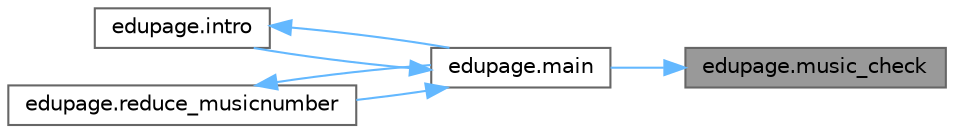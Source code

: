 digraph "edupage.music_check"
{
 // LATEX_PDF_SIZE
  bgcolor="transparent";
  edge [fontname=Helvetica,fontsize=10,labelfontname=Helvetica,labelfontsize=10];
  node [fontname=Helvetica,fontsize=10,shape=box,height=0.2,width=0.4];
  rankdir="RL";
  Node1 [label="edupage.music_check",height=0.2,width=0.4,color="gray40", fillcolor="grey60", style="filled", fontcolor="black",tooltip=" "];
  Node1 -> Node2 [dir="back",color="steelblue1",style="solid"];
  Node2 [label="edupage.main",height=0.2,width=0.4,color="grey40", fillcolor="white", style="filled",URL="$d0/d52/namespaceedupage.html#a187508ee0d9f19d584a130cc5cba0c27",tooltip=" "];
  Node2 -> Node3 [dir="back",color="steelblue1",style="solid"];
  Node3 [label="edupage.intro",height=0.2,width=0.4,color="grey40", fillcolor="white", style="filled",URL="$d0/d52/namespaceedupage.html#a316dc71e49505324d14deee19eccd566",tooltip=" "];
  Node3 -> Node2 [dir="back",color="steelblue1",style="solid"];
  Node2 -> Node4 [dir="back",color="steelblue1",style="solid"];
  Node4 [label="edupage.reduce_musicnumber",height=0.2,width=0.4,color="grey40", fillcolor="white", style="filled",URL="$d0/d52/namespaceedupage.html#a11c2d421fc103b70ae07e919a3929cd8",tooltip=" "];
  Node4 -> Node2 [dir="back",color="steelblue1",style="solid"];
}
